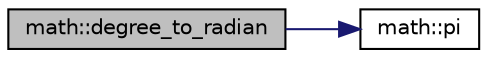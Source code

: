 digraph "math::degree_to_radian"
{
 // LATEX_PDF_SIZE
  edge [fontname="Helvetica",fontsize="10",labelfontname="Helvetica",labelfontsize="10"];
  node [fontname="Helvetica",fontsize="10",shape=record];
  rankdir="LR";
  Node1 [label="math::degree_to_radian",height=0.2,width=0.4,color="black", fillcolor="grey75", style="filled", fontcolor="black",tooltip="角度をラジアンに変換する"];
  Node1 -> Node2 [color="midnightblue",fontsize="10",style="solid",fontname="Helvetica"];
  Node2 [label="math::pi",height=0.2,width=0.4,color="black", fillcolor="white", style="filled",URL="$namespacemath.html#adeae9e6c6f768a920a1fde06087749f3",tooltip="円周率 π"];
}
